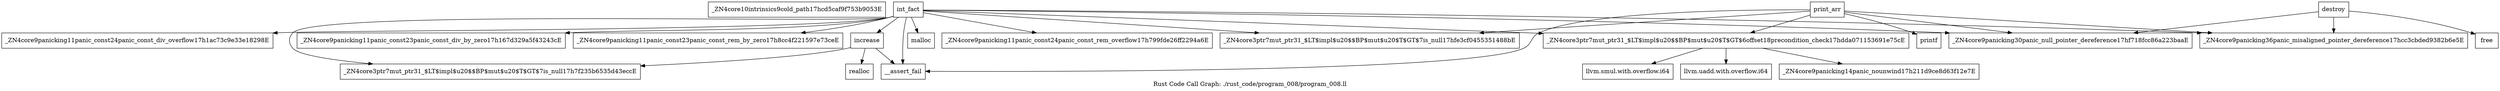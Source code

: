 digraph "Rust Code Call Graph: ./rust_code/program_008/program_008.ll" {
	label="Rust Code Call Graph: ./rust_code/program_008/program_008.ll";

	Node0x55ef143870f0 [shape=record,label="{_ZN4core10intrinsics9cold_path17hcd5caf9f753b9053E}"];
	Node0x55ef143966b0 [shape=record,label="{_ZN4core3ptr7mut_ptr31_$LT$impl$u20$$BP$mut$u20$T$GT$6offset18precondition_check17hdda071153691e75cE}"];
	Node0x55ef143966b0 -> Node0x55ef14396e80;
	Node0x55ef143966b0 -> Node0x55ef143964c0;
	Node0x55ef143966b0 -> Node0x55ef1437d1a0;
	Node0x55ef143a1270 [shape=record,label="{_ZN4core3ptr7mut_ptr31_$LT$impl$u20$$BP$mut$u20$T$GT$7is_null17h7f235b6535d43eccE}"];
	Node0x55ef143a12f0 [shape=record,label="{_ZN4core3ptr7mut_ptr31_$LT$impl$u20$$BP$mut$u20$T$GT$7is_null17hfe3cf0455351488bE}"];
	Node0x55ef143a1370 [shape=record,label="{int_fact}"];
	Node0x55ef143a1370 -> Node0x55ef143a13f0;
	Node0x55ef143a1370 -> Node0x55ef14381f70;
	Node0x55ef143a1370 -> Node0x55ef143a1270;
	Node0x55ef143a1370 -> Node0x55ef1437d910;
	Node0x55ef143a1370 -> Node0x55ef143a12f0;
	Node0x55ef143a1370 -> Node0x55ef14385da0;
	Node0x55ef143a1370 -> Node0x55ef143966b0;
	Node0x55ef143a1370 -> Node0x55ef1437c5c0;
	Node0x55ef143a1370 -> Node0x55ef14378e70;
	Node0x55ef143a1370 -> Node0x55ef1437c0f0;
	Node0x55ef143a1370 -> Node0x55ef1437dc40;
	Node0x55ef143a1370 -> Node0x55ef1438af40;
	Node0x55ef14396e80 [shape=record,label="{llvm.smul.with.overflow.i64}"];
	Node0x55ef143964c0 [shape=record,label="{llvm.uadd.with.overflow.i64}"];
	Node0x55ef1437d1a0 [shape=record,label="{_ZN4core9panicking14panic_nounwind17h211d9ce8d63f12e7E}"];
	Node0x55ef143a13f0 [shape=record,label="{__assert_fail}"];
	Node0x55ef14381f70 [shape=record,label="{malloc}"];
	Node0x55ef1437c5c0 [shape=record,label="{_ZN4core9panicking11panic_const24panic_const_rem_overflow17h799fde26ff2294a6E}"];
	Node0x55ef14378e70 [shape=record,label="{_ZN4core9panicking11panic_const24panic_const_div_overflow17h1ac73c9e33e18298E}"];
	Node0x55ef14385da0 [shape=record,label="{_ZN4core9panicking36panic_misaligned_pointer_dereference17hcc3cbded9382b6e5E}"];
	Node0x55ef1437d910 [shape=record,label="{_ZN4core9panicking30panic_null_pointer_dereference17hf718fcc86a223baaE}"];
	Node0x55ef1438fb50 [shape=record,label="{print_arr}"];
	Node0x55ef1438fb50 -> Node0x55ef143a12f0;
	Node0x55ef1438fb50 -> Node0x55ef1438bae0;
	Node0x55ef1438fb50 -> Node0x55ef143a13f0;
	Node0x55ef1438fb50 -> Node0x55ef14385da0;
	Node0x55ef1438fb50 -> Node0x55ef1437d910;
	Node0x55ef1438fb50 -> Node0x55ef143966b0;
	Node0x55ef1437c0f0 [shape=record,label="{increase}"];
	Node0x55ef1437c0f0 -> Node0x55ef143a1270;
	Node0x55ef1437c0f0 -> Node0x55ef143949f0;
	Node0x55ef1437c0f0 -> Node0x55ef143a13f0;
	Node0x55ef14396030 [shape=record,label="{destroy}"];
	Node0x55ef14396030 -> Node0x55ef14385da0;
	Node0x55ef14396030 -> Node0x55ef14394080;
	Node0x55ef14396030 -> Node0x55ef1437d910;
	Node0x55ef1438af40 [shape=record,label="{_ZN4core9panicking11panic_const23panic_const_rem_by_zero17h8cc4f221597e73ceE}"];
	Node0x55ef1437dc40 [shape=record,label="{_ZN4core9panicking11panic_const23panic_const_div_by_zero17h167d329a5f43243cE}"];
	Node0x55ef1438bae0 [shape=record,label="{printf}"];
	Node0x55ef143949f0 [shape=record,label="{realloc}"];
	Node0x55ef14394080 [shape=record,label="{free}"];
}

